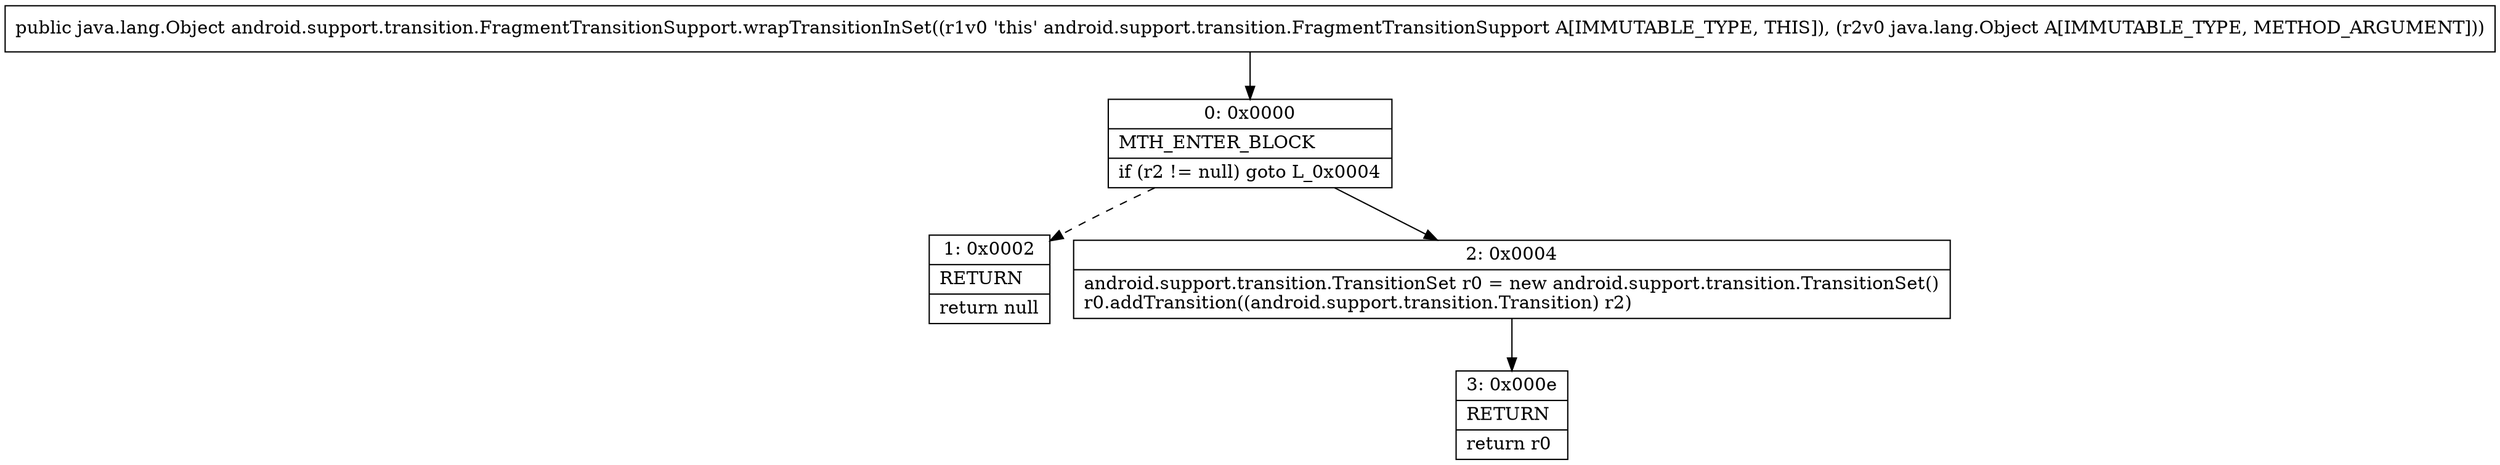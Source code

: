 digraph "CFG forandroid.support.transition.FragmentTransitionSupport.wrapTransitionInSet(Ljava\/lang\/Object;)Ljava\/lang\/Object;" {
Node_0 [shape=record,label="{0\:\ 0x0000|MTH_ENTER_BLOCK\l|if (r2 != null) goto L_0x0004\l}"];
Node_1 [shape=record,label="{1\:\ 0x0002|RETURN\l|return null\l}"];
Node_2 [shape=record,label="{2\:\ 0x0004|android.support.transition.TransitionSet r0 = new android.support.transition.TransitionSet()\lr0.addTransition((android.support.transition.Transition) r2)\l}"];
Node_3 [shape=record,label="{3\:\ 0x000e|RETURN\l|return r0\l}"];
MethodNode[shape=record,label="{public java.lang.Object android.support.transition.FragmentTransitionSupport.wrapTransitionInSet((r1v0 'this' android.support.transition.FragmentTransitionSupport A[IMMUTABLE_TYPE, THIS]), (r2v0 java.lang.Object A[IMMUTABLE_TYPE, METHOD_ARGUMENT])) }"];
MethodNode -> Node_0;
Node_0 -> Node_1[style=dashed];
Node_0 -> Node_2;
Node_2 -> Node_3;
}

